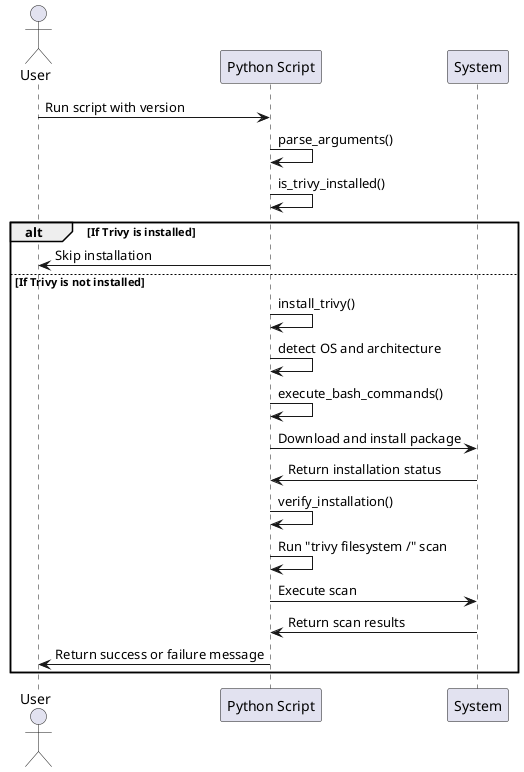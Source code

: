 @startuml
actor User
participant "Python Script" as Script
participant "System" as Sys

User -> Script: Run script with version
Script -> Script: parse_arguments()
Script -> Script: is_trivy_installed()
alt If Trivy is installed
    Script -> User: Skip installation
else If Trivy is not installed
    Script -> Script: install_trivy()
    Script -> Script: detect OS and architecture
    Script -> Script: execute_bash_commands()
    Script -> Sys: Download and install package
    Sys -> Script: Return installation status
    Script -> Script: verify_installation()
    Script -> Script: Run "trivy filesystem /" scan
    Script -> Sys: Execute scan
    Sys -> Script: Return scan results
    Script -> User: Return success or failure message
end
@enduml

